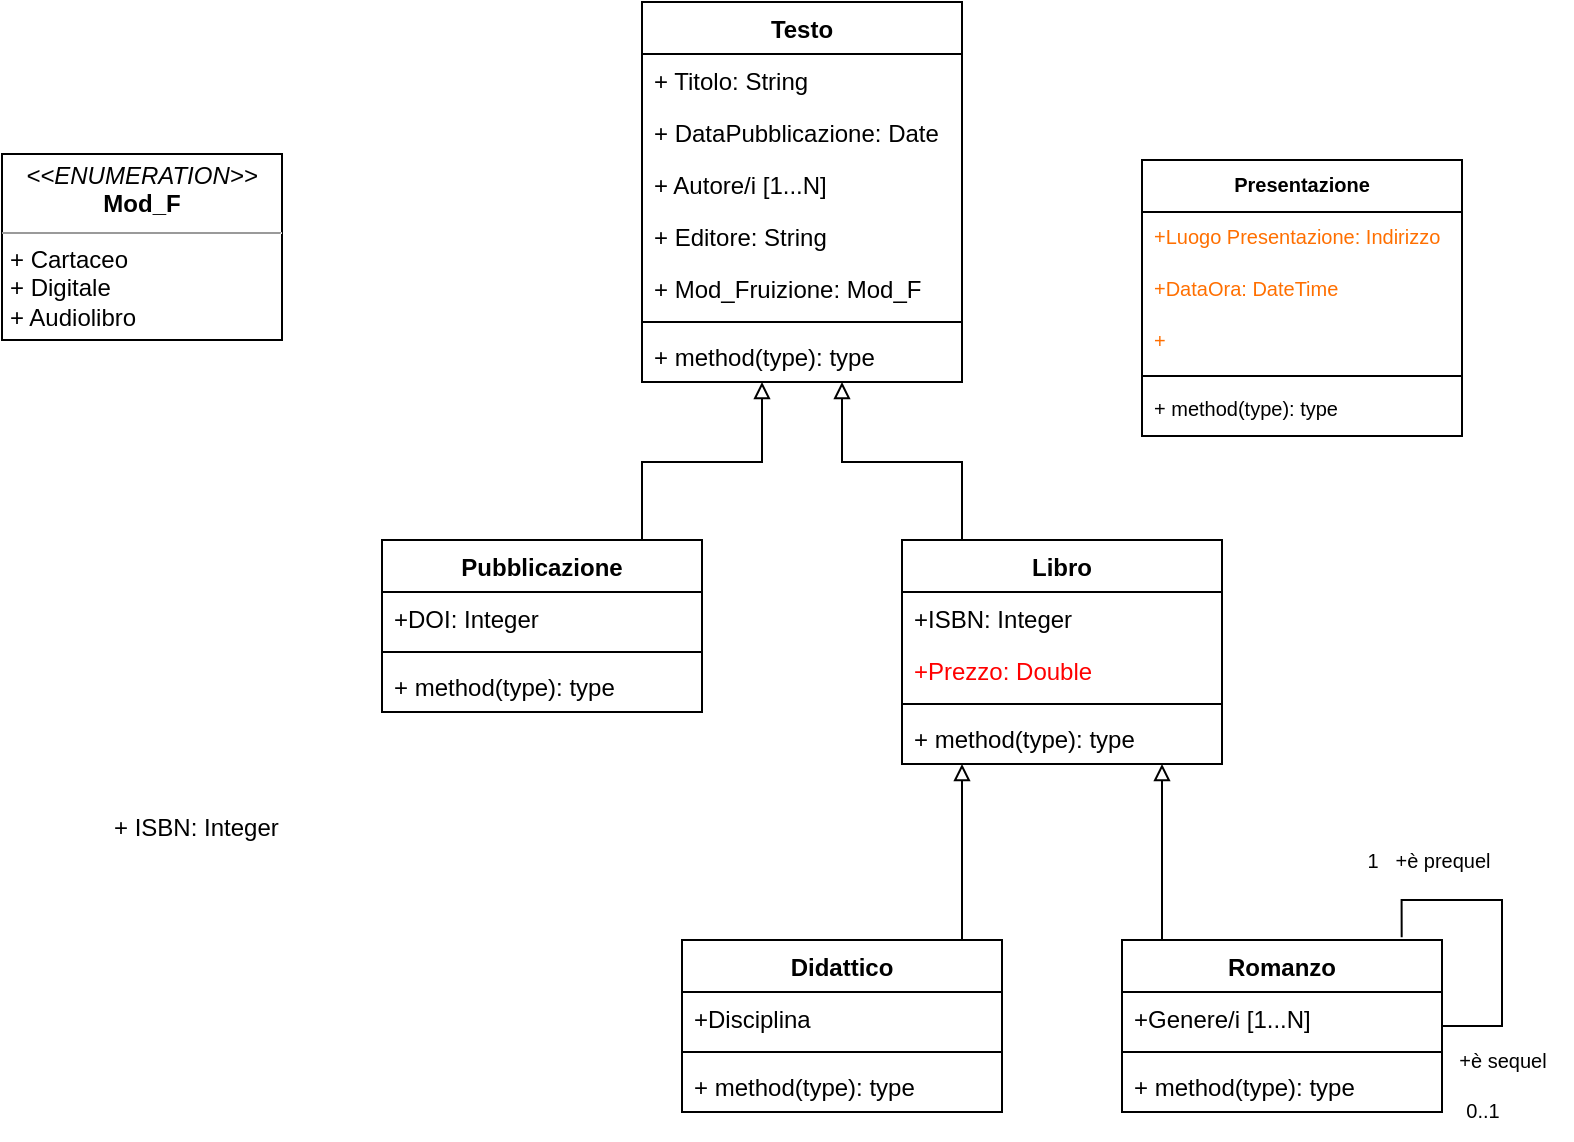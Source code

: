 <mxfile version="20.3.0" type="device"><diagram id="C5RBs43oDa-KdzZeNtuy" name="Page-1"><mxGraphModel dx="1220" dy="753" grid="1" gridSize="10" guides="1" tooltips="1" connect="1" arrows="1" fold="1" page="1" pageScale="1" pageWidth="827" pageHeight="1169" math="0" shadow="0"><root><mxCell id="WIyWlLk6GJQsqaUBKTNV-0"/><mxCell id="WIyWlLk6GJQsqaUBKTNV-1" parent="WIyWlLk6GJQsqaUBKTNV-0"/><mxCell id="GNmW5u2Wgy6N8lQyYWQ4-23" style="edgeStyle=orthogonalEdgeStyle;rounded=0;orthogonalLoop=1;jettySize=auto;html=1;startArrow=block;startFill=0;endArrow=none;endFill=0;" edge="1" parent="WIyWlLk6GJQsqaUBKTNV-1" source="GNmW5u2Wgy6N8lQyYWQ4-0"><mxGeometry relative="1" as="geometry"><mxPoint x="340" y="560.0" as="targetPoint"/><Array as="points"><mxPoint x="400" y="521"/><mxPoint x="340" y="521"/></Array></mxGeometry></mxCell><mxCell id="GNmW5u2Wgy6N8lQyYWQ4-24" style="edgeStyle=orthogonalEdgeStyle;rounded=0;orthogonalLoop=1;jettySize=auto;html=1;endArrow=none;endFill=0;startArrow=block;startFill=0;" edge="1" parent="WIyWlLk6GJQsqaUBKTNV-1" source="GNmW5u2Wgy6N8lQyYWQ4-0"><mxGeometry relative="1" as="geometry"><mxPoint x="500" y="560.0" as="targetPoint"/><Array as="points"><mxPoint x="440" y="521"/><mxPoint x="500" y="521"/></Array></mxGeometry></mxCell><mxCell id="GNmW5u2Wgy6N8lQyYWQ4-0" value="Testo" style="swimlane;fontStyle=1;align=center;verticalAlign=top;childLayout=stackLayout;horizontal=1;startSize=26;horizontalStack=0;resizeParent=1;resizeParentMax=0;resizeLast=0;collapsible=1;marginBottom=0;" vertex="1" parent="WIyWlLk6GJQsqaUBKTNV-1"><mxGeometry x="340" y="291" width="160" height="190" as="geometry"/></mxCell><mxCell id="GNmW5u2Wgy6N8lQyYWQ4-4" value="+ Titolo: String" style="text;strokeColor=none;fillColor=none;align=left;verticalAlign=top;spacingLeft=4;spacingRight=4;overflow=hidden;rotatable=0;points=[[0,0.5],[1,0.5]];portConstraint=eastwest;" vertex="1" parent="GNmW5u2Wgy6N8lQyYWQ4-0"><mxGeometry y="26" width="160" height="26" as="geometry"/></mxCell><mxCell id="GNmW5u2Wgy6N8lQyYWQ4-5" value="+ DataPubblicazione: Date" style="text;strokeColor=none;fillColor=none;align=left;verticalAlign=top;spacingLeft=4;spacingRight=4;overflow=hidden;rotatable=0;points=[[0,0.5],[1,0.5]];portConstraint=eastwest;" vertex="1" parent="GNmW5u2Wgy6N8lQyYWQ4-0"><mxGeometry y="52" width="160" height="26" as="geometry"/></mxCell><mxCell id="GNmW5u2Wgy6N8lQyYWQ4-7" value="+ Autore/i [1...N]" style="text;strokeColor=none;fillColor=none;align=left;verticalAlign=top;spacingLeft=4;spacingRight=4;overflow=hidden;rotatable=0;points=[[0,0.5],[1,0.5]];portConstraint=eastwest;" vertex="1" parent="GNmW5u2Wgy6N8lQyYWQ4-0"><mxGeometry y="78" width="160" height="26" as="geometry"/></mxCell><mxCell id="GNmW5u2Wgy6N8lQyYWQ4-8" value="+ Editore: String" style="text;strokeColor=none;fillColor=none;align=left;verticalAlign=top;spacingLeft=4;spacingRight=4;overflow=hidden;rotatable=0;points=[[0,0.5],[1,0.5]];portConstraint=eastwest;" vertex="1" parent="GNmW5u2Wgy6N8lQyYWQ4-0"><mxGeometry y="104" width="160" height="26" as="geometry"/></mxCell><mxCell id="GNmW5u2Wgy6N8lQyYWQ4-6" value="+ Mod_Fruizione: Mod_F" style="text;strokeColor=none;fillColor=none;align=left;verticalAlign=top;spacingLeft=4;spacingRight=4;overflow=hidden;rotatable=0;points=[[0,0.5],[1,0.5]];portConstraint=eastwest;" vertex="1" parent="GNmW5u2Wgy6N8lQyYWQ4-0"><mxGeometry y="130" width="160" height="26" as="geometry"/></mxCell><mxCell id="GNmW5u2Wgy6N8lQyYWQ4-2" value="" style="line;strokeWidth=1;fillColor=none;align=left;verticalAlign=middle;spacingTop=-1;spacingLeft=3;spacingRight=3;rotatable=0;labelPosition=right;points=[];portConstraint=eastwest;strokeColor=inherit;" vertex="1" parent="GNmW5u2Wgy6N8lQyYWQ4-0"><mxGeometry y="156" width="160" height="8" as="geometry"/></mxCell><mxCell id="GNmW5u2Wgy6N8lQyYWQ4-3" value="+ method(type): type" style="text;strokeColor=none;fillColor=none;align=left;verticalAlign=top;spacingLeft=4;spacingRight=4;overflow=hidden;rotatable=0;points=[[0,0.5],[1,0.5]];portConstraint=eastwest;" vertex="1" parent="GNmW5u2Wgy6N8lQyYWQ4-0"><mxGeometry y="164" width="160" height="26" as="geometry"/></mxCell><mxCell id="GNmW5u2Wgy6N8lQyYWQ4-22" value="&lt;p style=&quot;margin:0px;margin-top:4px;text-align:center;&quot;&gt;&lt;i&gt;&amp;lt;&amp;lt;ENUMERATION&amp;gt;&amp;gt;&lt;/i&gt;&lt;br&gt;&lt;b&gt;Mod_F&lt;/b&gt;&lt;/p&gt;&lt;hr size=&quot;1&quot;&gt;&lt;p style=&quot;margin:0px;margin-left:4px;&quot;&gt;+ Cartaceo&lt;/p&gt;&lt;p style=&quot;margin:0px;margin-left:4px;&quot;&gt;+ Digitale&lt;/p&gt;&lt;p style=&quot;margin:0px;margin-left:4px;&quot;&gt;+ Audiolibro&lt;/p&gt;" style="verticalAlign=top;align=left;overflow=fill;fontSize=12;fontFamily=Helvetica;html=1;" vertex="1" parent="WIyWlLk6GJQsqaUBKTNV-1"><mxGeometry x="20" y="367" width="140" height="93" as="geometry"/></mxCell><mxCell id="GNmW5u2Wgy6N8lQyYWQ4-1" value="+ ISBN: Integer" style="text;strokeColor=none;fillColor=none;align=left;verticalAlign=top;spacingLeft=4;spacingRight=4;overflow=hidden;rotatable=0;points=[[0,0.5],[1,0.5]];portConstraint=eastwest;" vertex="1" parent="WIyWlLk6GJQsqaUBKTNV-1"><mxGeometry x="70" y="690" width="160" height="26" as="geometry"/></mxCell><mxCell id="GNmW5u2Wgy6N8lQyYWQ4-35" style="edgeStyle=orthogonalEdgeStyle;rounded=0;orthogonalLoop=1;jettySize=auto;html=1;fontColor=#FF0000;startArrow=block;startFill=0;endArrow=none;endFill=0;" edge="1" parent="WIyWlLk6GJQsqaUBKTNV-1" source="GNmW5u2Wgy6N8lQyYWQ4-25"><mxGeometry relative="1" as="geometry"><mxPoint x="500" y="760" as="targetPoint"/><Array as="points"><mxPoint x="500" y="760"/></Array></mxGeometry></mxCell><mxCell id="GNmW5u2Wgy6N8lQyYWQ4-25" value="Libro" style="swimlane;fontStyle=1;align=center;verticalAlign=top;childLayout=stackLayout;horizontal=1;startSize=26;horizontalStack=0;resizeParent=1;resizeParentMax=0;resizeLast=0;collapsible=1;marginBottom=0;" vertex="1" parent="WIyWlLk6GJQsqaUBKTNV-1"><mxGeometry x="470" y="560" width="160" height="112" as="geometry"/></mxCell><mxCell id="GNmW5u2Wgy6N8lQyYWQ4-26" value="+ISBN: Integer" style="text;strokeColor=none;fillColor=none;align=left;verticalAlign=top;spacingLeft=4;spacingRight=4;overflow=hidden;rotatable=0;points=[[0,0.5],[1,0.5]];portConstraint=eastwest;" vertex="1" parent="GNmW5u2Wgy6N8lQyYWQ4-25"><mxGeometry y="26" width="160" height="26" as="geometry"/></mxCell><mxCell id="GNmW5u2Wgy6N8lQyYWQ4-33" value="+Prezzo: Double" style="text;strokeColor=none;fillColor=none;align=left;verticalAlign=top;spacingLeft=4;spacingRight=4;overflow=hidden;rotatable=0;points=[[0,0.5],[1,0.5]];portConstraint=eastwest;fontColor=#FF0000;" vertex="1" parent="GNmW5u2Wgy6N8lQyYWQ4-25"><mxGeometry y="52" width="160" height="26" as="geometry"/></mxCell><mxCell id="GNmW5u2Wgy6N8lQyYWQ4-27" value="" style="line;strokeWidth=1;fillColor=none;align=left;verticalAlign=middle;spacingTop=-1;spacingLeft=3;spacingRight=3;rotatable=0;labelPosition=right;points=[];portConstraint=eastwest;strokeColor=inherit;" vertex="1" parent="GNmW5u2Wgy6N8lQyYWQ4-25"><mxGeometry y="78" width="160" height="8" as="geometry"/></mxCell><mxCell id="GNmW5u2Wgy6N8lQyYWQ4-28" value="+ method(type): type" style="text;strokeColor=none;fillColor=none;align=left;verticalAlign=top;spacingLeft=4;spacingRight=4;overflow=hidden;rotatable=0;points=[[0,0.5],[1,0.5]];portConstraint=eastwest;" vertex="1" parent="GNmW5u2Wgy6N8lQyYWQ4-25"><mxGeometry y="86" width="160" height="26" as="geometry"/></mxCell><mxCell id="GNmW5u2Wgy6N8lQyYWQ4-29" value="Pubblicazione" style="swimlane;fontStyle=1;align=center;verticalAlign=top;childLayout=stackLayout;horizontal=1;startSize=26;horizontalStack=0;resizeParent=1;resizeParentMax=0;resizeLast=0;collapsible=1;marginBottom=0;" vertex="1" parent="WIyWlLk6GJQsqaUBKTNV-1"><mxGeometry x="210" y="560" width="160" height="86" as="geometry"/></mxCell><mxCell id="GNmW5u2Wgy6N8lQyYWQ4-30" value="+DOI: Integer" style="text;strokeColor=none;fillColor=none;align=left;verticalAlign=top;spacingLeft=4;spacingRight=4;overflow=hidden;rotatable=0;points=[[0,0.5],[1,0.5]];portConstraint=eastwest;" vertex="1" parent="GNmW5u2Wgy6N8lQyYWQ4-29"><mxGeometry y="26" width="160" height="26" as="geometry"/></mxCell><mxCell id="GNmW5u2Wgy6N8lQyYWQ4-31" value="" style="line;strokeWidth=1;fillColor=none;align=left;verticalAlign=middle;spacingTop=-1;spacingLeft=3;spacingRight=3;rotatable=0;labelPosition=right;points=[];portConstraint=eastwest;strokeColor=inherit;" vertex="1" parent="GNmW5u2Wgy6N8lQyYWQ4-29"><mxGeometry y="52" width="160" height="8" as="geometry"/></mxCell><mxCell id="GNmW5u2Wgy6N8lQyYWQ4-32" value="+ method(type): type" style="text;strokeColor=none;fillColor=none;align=left;verticalAlign=top;spacingLeft=4;spacingRight=4;overflow=hidden;rotatable=0;points=[[0,0.5],[1,0.5]];portConstraint=eastwest;" vertex="1" parent="GNmW5u2Wgy6N8lQyYWQ4-29"><mxGeometry y="60" width="160" height="26" as="geometry"/></mxCell><mxCell id="GNmW5u2Wgy6N8lQyYWQ4-36" style="edgeStyle=orthogonalEdgeStyle;rounded=0;orthogonalLoop=1;jettySize=auto;html=1;fontColor=#FF0000;startArrow=block;startFill=0;endArrow=none;endFill=0;" edge="1" parent="WIyWlLk6GJQsqaUBKTNV-1"><mxGeometry relative="1" as="geometry"><mxPoint x="600" y="760" as="targetPoint"/><mxPoint x="600" y="672" as="sourcePoint"/><Array as="points"><mxPoint x="600" y="760"/></Array></mxGeometry></mxCell><mxCell id="GNmW5u2Wgy6N8lQyYWQ4-41" value="Didattico" style="swimlane;fontStyle=1;align=center;verticalAlign=top;childLayout=stackLayout;horizontal=1;startSize=26;horizontalStack=0;resizeParent=1;resizeParentMax=0;resizeLast=0;collapsible=1;marginBottom=0;fontColor=#000000;" vertex="1" parent="WIyWlLk6GJQsqaUBKTNV-1"><mxGeometry x="360" y="760" width="160" height="86" as="geometry"/></mxCell><mxCell id="GNmW5u2Wgy6N8lQyYWQ4-42" value="+Disciplina" style="text;strokeColor=none;fillColor=none;align=left;verticalAlign=top;spacingLeft=4;spacingRight=4;overflow=hidden;rotatable=0;points=[[0,0.5],[1,0.5]];portConstraint=eastwest;fontColor=#000000;" vertex="1" parent="GNmW5u2Wgy6N8lQyYWQ4-41"><mxGeometry y="26" width="160" height="26" as="geometry"/></mxCell><mxCell id="GNmW5u2Wgy6N8lQyYWQ4-43" value="" style="line;strokeWidth=1;fillColor=none;align=left;verticalAlign=middle;spacingTop=-1;spacingLeft=3;spacingRight=3;rotatable=0;labelPosition=right;points=[];portConstraint=eastwest;strokeColor=inherit;fontColor=#000000;" vertex="1" parent="GNmW5u2Wgy6N8lQyYWQ4-41"><mxGeometry y="52" width="160" height="8" as="geometry"/></mxCell><mxCell id="GNmW5u2Wgy6N8lQyYWQ4-44" value="+ method(type): type" style="text;strokeColor=none;fillColor=none;align=left;verticalAlign=top;spacingLeft=4;spacingRight=4;overflow=hidden;rotatable=0;points=[[0,0.5],[1,0.5]];portConstraint=eastwest;fontColor=#000000;" vertex="1" parent="GNmW5u2Wgy6N8lQyYWQ4-41"><mxGeometry y="60" width="160" height="26" as="geometry"/></mxCell><mxCell id="GNmW5u2Wgy6N8lQyYWQ4-53" style="edgeStyle=orthogonalEdgeStyle;rounded=0;orthogonalLoop=1;jettySize=auto;html=1;fontColor=#000000;startArrow=none;startFill=0;endArrow=none;endFill=0;entryX=0.874;entryY=-0.016;entryDx=0;entryDy=0;entryPerimeter=0;" edge="1" parent="WIyWlLk6GJQsqaUBKTNV-1" source="GNmW5u2Wgy6N8lQyYWQ4-49" target="GNmW5u2Wgy6N8lQyYWQ4-49"><mxGeometry relative="1" as="geometry"><mxPoint x="720" y="740" as="targetPoint"/><Array as="points"><mxPoint x="770" y="803"/><mxPoint x="770" y="740"/><mxPoint x="720" y="740"/></Array></mxGeometry></mxCell><mxCell id="GNmW5u2Wgy6N8lQyYWQ4-49" value="Romanzo" style="swimlane;fontStyle=1;align=center;verticalAlign=top;childLayout=stackLayout;horizontal=1;startSize=26;horizontalStack=0;resizeParent=1;resizeParentMax=0;resizeLast=0;collapsible=1;marginBottom=0;fontColor=#000000;" vertex="1" parent="WIyWlLk6GJQsqaUBKTNV-1"><mxGeometry x="580" y="760" width="160" height="86" as="geometry"/></mxCell><mxCell id="GNmW5u2Wgy6N8lQyYWQ4-50" value="+Genere/i [1...N]" style="text;strokeColor=none;fillColor=none;align=left;verticalAlign=top;spacingLeft=4;spacingRight=4;overflow=hidden;rotatable=0;points=[[0,0.5],[1,0.5]];portConstraint=eastwest;fontColor=#000000;" vertex="1" parent="GNmW5u2Wgy6N8lQyYWQ4-49"><mxGeometry y="26" width="160" height="26" as="geometry"/></mxCell><mxCell id="GNmW5u2Wgy6N8lQyYWQ4-51" value="" style="line;strokeWidth=1;fillColor=none;align=left;verticalAlign=middle;spacingTop=-1;spacingLeft=3;spacingRight=3;rotatable=0;labelPosition=right;points=[];portConstraint=eastwest;strokeColor=inherit;fontColor=#000000;" vertex="1" parent="GNmW5u2Wgy6N8lQyYWQ4-49"><mxGeometry y="52" width="160" height="8" as="geometry"/></mxCell><mxCell id="GNmW5u2Wgy6N8lQyYWQ4-52" value="+ method(type): type" style="text;strokeColor=none;fillColor=none;align=left;verticalAlign=top;spacingLeft=4;spacingRight=4;overflow=hidden;rotatable=0;points=[[0,0.5],[1,0.5]];portConstraint=eastwest;fontColor=#000000;" vertex="1" parent="GNmW5u2Wgy6N8lQyYWQ4-49"><mxGeometry y="60" width="160" height="26" as="geometry"/></mxCell><mxCell id="GNmW5u2Wgy6N8lQyYWQ4-54" value="1" style="text;html=1;align=center;verticalAlign=middle;resizable=0;points=[];autosize=1;strokeColor=none;fillColor=none;fontColor=#000000;fontSize=10;" vertex="1" parent="WIyWlLk6GJQsqaUBKTNV-1"><mxGeometry x="690" y="705" width="30" height="30" as="geometry"/></mxCell><mxCell id="GNmW5u2Wgy6N8lQyYWQ4-55" value="+è prequel" style="text;html=1;align=center;verticalAlign=middle;resizable=0;points=[];autosize=1;strokeColor=none;fillColor=none;fontColor=#000000;fontSize=10;" vertex="1" parent="WIyWlLk6GJQsqaUBKTNV-1"><mxGeometry x="705" y="705" width="70" height="30" as="geometry"/></mxCell><mxCell id="GNmW5u2Wgy6N8lQyYWQ4-56" value="+è sequel" style="text;html=1;align=center;verticalAlign=middle;resizable=0;points=[];autosize=1;strokeColor=none;fillColor=none;fontColor=#000000;fontSize=10;" vertex="1" parent="WIyWlLk6GJQsqaUBKTNV-1"><mxGeometry x="735" y="805" width="70" height="30" as="geometry"/></mxCell><mxCell id="GNmW5u2Wgy6N8lQyYWQ4-57" value="0..1" style="text;html=1;align=center;verticalAlign=middle;resizable=0;points=[];autosize=1;strokeColor=none;fillColor=none;fontColor=#000000;fontSize=10;" vertex="1" parent="WIyWlLk6GJQsqaUBKTNV-1"><mxGeometry x="740" y="830" width="40" height="30" as="geometry"/></mxCell><mxCell id="GNmW5u2Wgy6N8lQyYWQ4-67" value="Presentazione" style="swimlane;fontStyle=1;align=center;verticalAlign=top;childLayout=stackLayout;horizontal=1;startSize=26;horizontalStack=0;resizeParent=1;resizeParentMax=0;resizeLast=0;collapsible=1;marginBottom=0;fontSize=10;fontColor=#000000;" vertex="1" parent="WIyWlLk6GJQsqaUBKTNV-1"><mxGeometry x="590" y="370" width="160" height="138" as="geometry"/></mxCell><mxCell id="GNmW5u2Wgy6N8lQyYWQ4-68" value="+Luogo Presentazione: Indirizzo" style="text;strokeColor=none;fillColor=none;align=left;verticalAlign=top;spacingLeft=4;spacingRight=4;overflow=hidden;rotatable=0;points=[[0,0.5],[1,0.5]];portConstraint=eastwest;fontSize=10;fontColor=#FF6F00;" vertex="1" parent="GNmW5u2Wgy6N8lQyYWQ4-67"><mxGeometry y="26" width="160" height="26" as="geometry"/></mxCell><mxCell id="GNmW5u2Wgy6N8lQyYWQ4-72" value="+DataOra: DateTime" style="text;strokeColor=none;fillColor=none;align=left;verticalAlign=top;spacingLeft=4;spacingRight=4;overflow=hidden;rotatable=0;points=[[0,0.5],[1,0.5]];portConstraint=eastwest;fontSize=10;fontColor=#FF6F00;" vertex="1" parent="GNmW5u2Wgy6N8lQyYWQ4-67"><mxGeometry y="52" width="160" height="26" as="geometry"/></mxCell><mxCell id="GNmW5u2Wgy6N8lQyYWQ4-71" value="+" style="text;strokeColor=none;fillColor=none;align=left;verticalAlign=top;spacingLeft=4;spacingRight=4;overflow=hidden;rotatable=0;points=[[0,0.5],[1,0.5]];portConstraint=eastwest;fontSize=10;fontColor=#FF6F00;" vertex="1" parent="GNmW5u2Wgy6N8lQyYWQ4-67"><mxGeometry y="78" width="160" height="26" as="geometry"/></mxCell><mxCell id="GNmW5u2Wgy6N8lQyYWQ4-69" value="" style="line;strokeWidth=1;fillColor=none;align=left;verticalAlign=middle;spacingTop=-1;spacingLeft=3;spacingRight=3;rotatable=0;labelPosition=right;points=[];portConstraint=eastwest;strokeColor=inherit;fontSize=10;fontColor=#000000;" vertex="1" parent="GNmW5u2Wgy6N8lQyYWQ4-67"><mxGeometry y="104" width="160" height="8" as="geometry"/></mxCell><mxCell id="GNmW5u2Wgy6N8lQyYWQ4-70" value="+ method(type): type" style="text;strokeColor=none;fillColor=none;align=left;verticalAlign=top;spacingLeft=4;spacingRight=4;overflow=hidden;rotatable=0;points=[[0,0.5],[1,0.5]];portConstraint=eastwest;fontSize=10;fontColor=#000000;" vertex="1" parent="GNmW5u2Wgy6N8lQyYWQ4-67"><mxGeometry y="112" width="160" height="26" as="geometry"/></mxCell></root></mxGraphModel></diagram></mxfile>